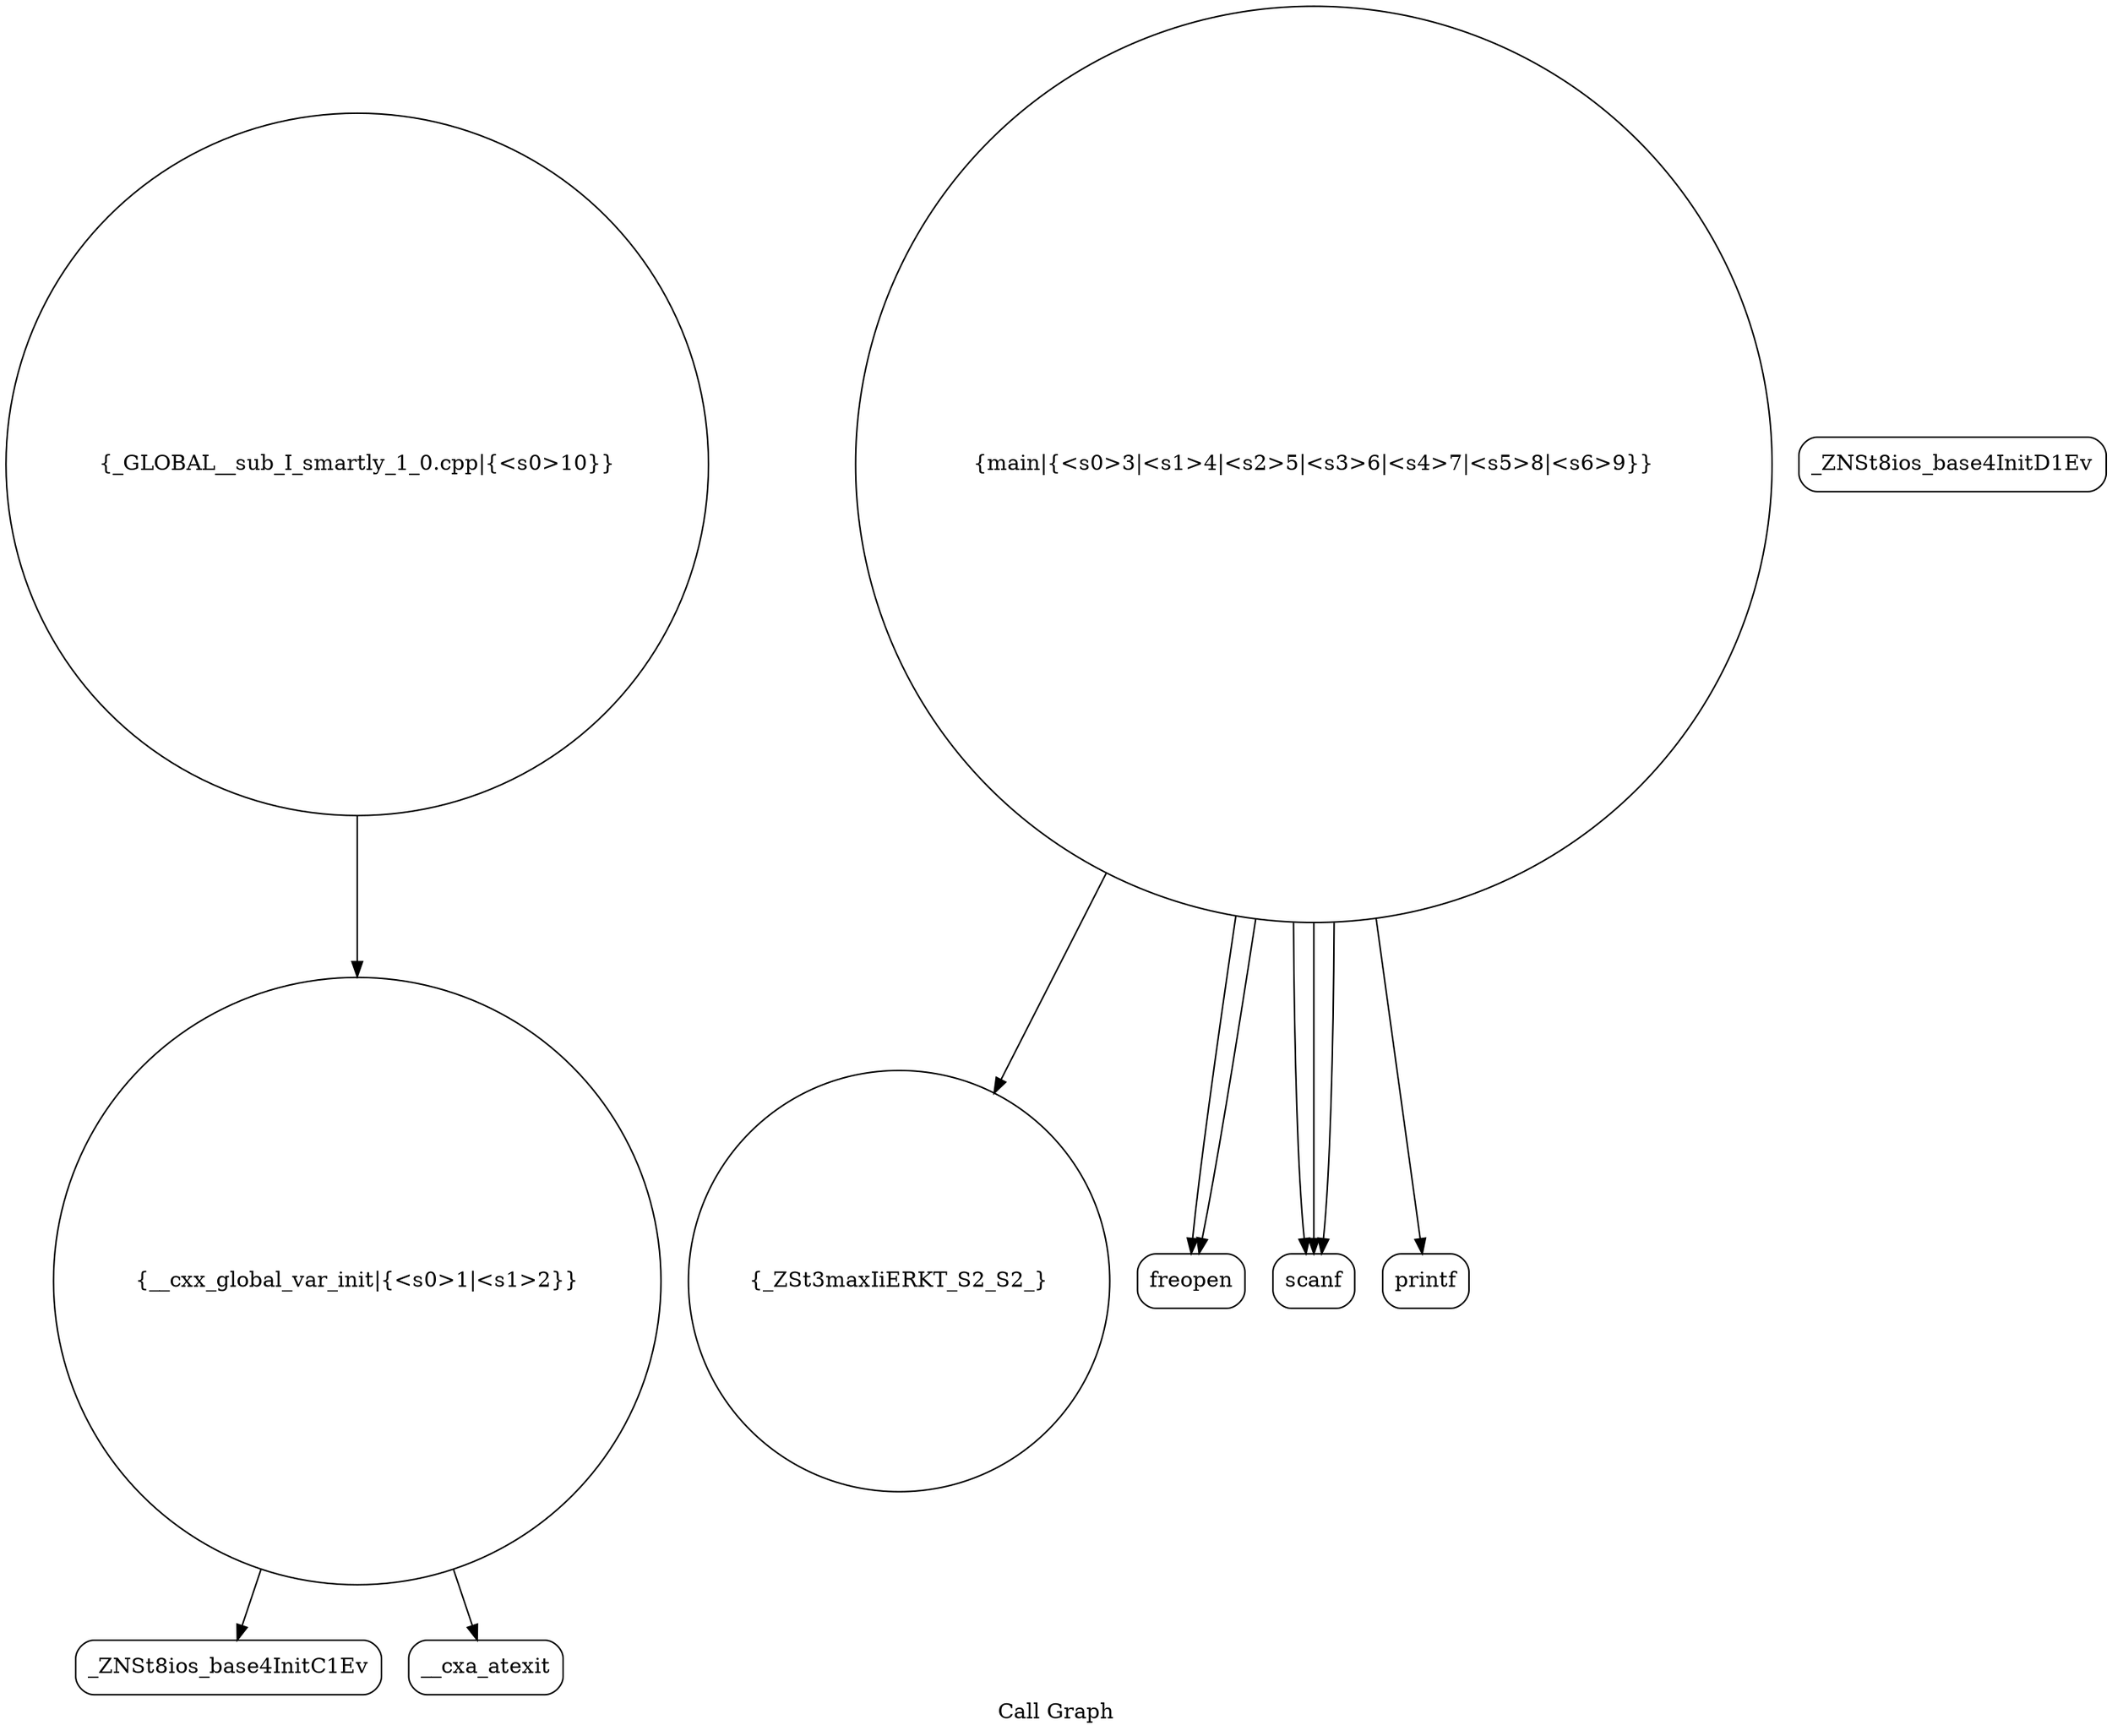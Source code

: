 digraph "Call Graph" {
	label="Call Graph";

	Node0x55f4be373e60 [shape=record,shape=circle,label="{__cxx_global_var_init|{<s0>1|<s1>2}}"];
	Node0x55f4be373e60:s0 -> Node0x55f4be3742f0[color=black];
	Node0x55f4be373e60:s1 -> Node0x55f4be3743f0[color=black];
	Node0x55f4be3745f0 [shape=record,shape=circle,label="{_ZSt3maxIiERKT_S2_S2_}"];
	Node0x55f4be374370 [shape=record,shape=Mrecord,label="{_ZNSt8ios_base4InitD1Ev}"];
	Node0x55f4be3746f0 [shape=record,shape=circle,label="{_GLOBAL__sub_I_smartly_1_0.cpp|{<s0>10}}"];
	Node0x55f4be3746f0:s0 -> Node0x55f4be373e60[color=black];
	Node0x55f4be374470 [shape=record,shape=circle,label="{main|{<s0>3|<s1>4|<s2>5|<s3>6|<s4>7|<s5>8|<s6>9}}"];
	Node0x55f4be374470:s0 -> Node0x55f4be3744f0[color=black];
	Node0x55f4be374470:s1 -> Node0x55f4be3744f0[color=black];
	Node0x55f4be374470:s2 -> Node0x55f4be374570[color=black];
	Node0x55f4be374470:s3 -> Node0x55f4be374570[color=black];
	Node0x55f4be374470:s4 -> Node0x55f4be374570[color=black];
	Node0x55f4be374470:s5 -> Node0x55f4be3745f0[color=black];
	Node0x55f4be374470:s6 -> Node0x55f4be374670[color=black];
	Node0x55f4be374570 [shape=record,shape=Mrecord,label="{scanf}"];
	Node0x55f4be3742f0 [shape=record,shape=Mrecord,label="{_ZNSt8ios_base4InitC1Ev}"];
	Node0x55f4be374670 [shape=record,shape=Mrecord,label="{printf}"];
	Node0x55f4be3743f0 [shape=record,shape=Mrecord,label="{__cxa_atexit}"];
	Node0x55f4be3744f0 [shape=record,shape=Mrecord,label="{freopen}"];
}
